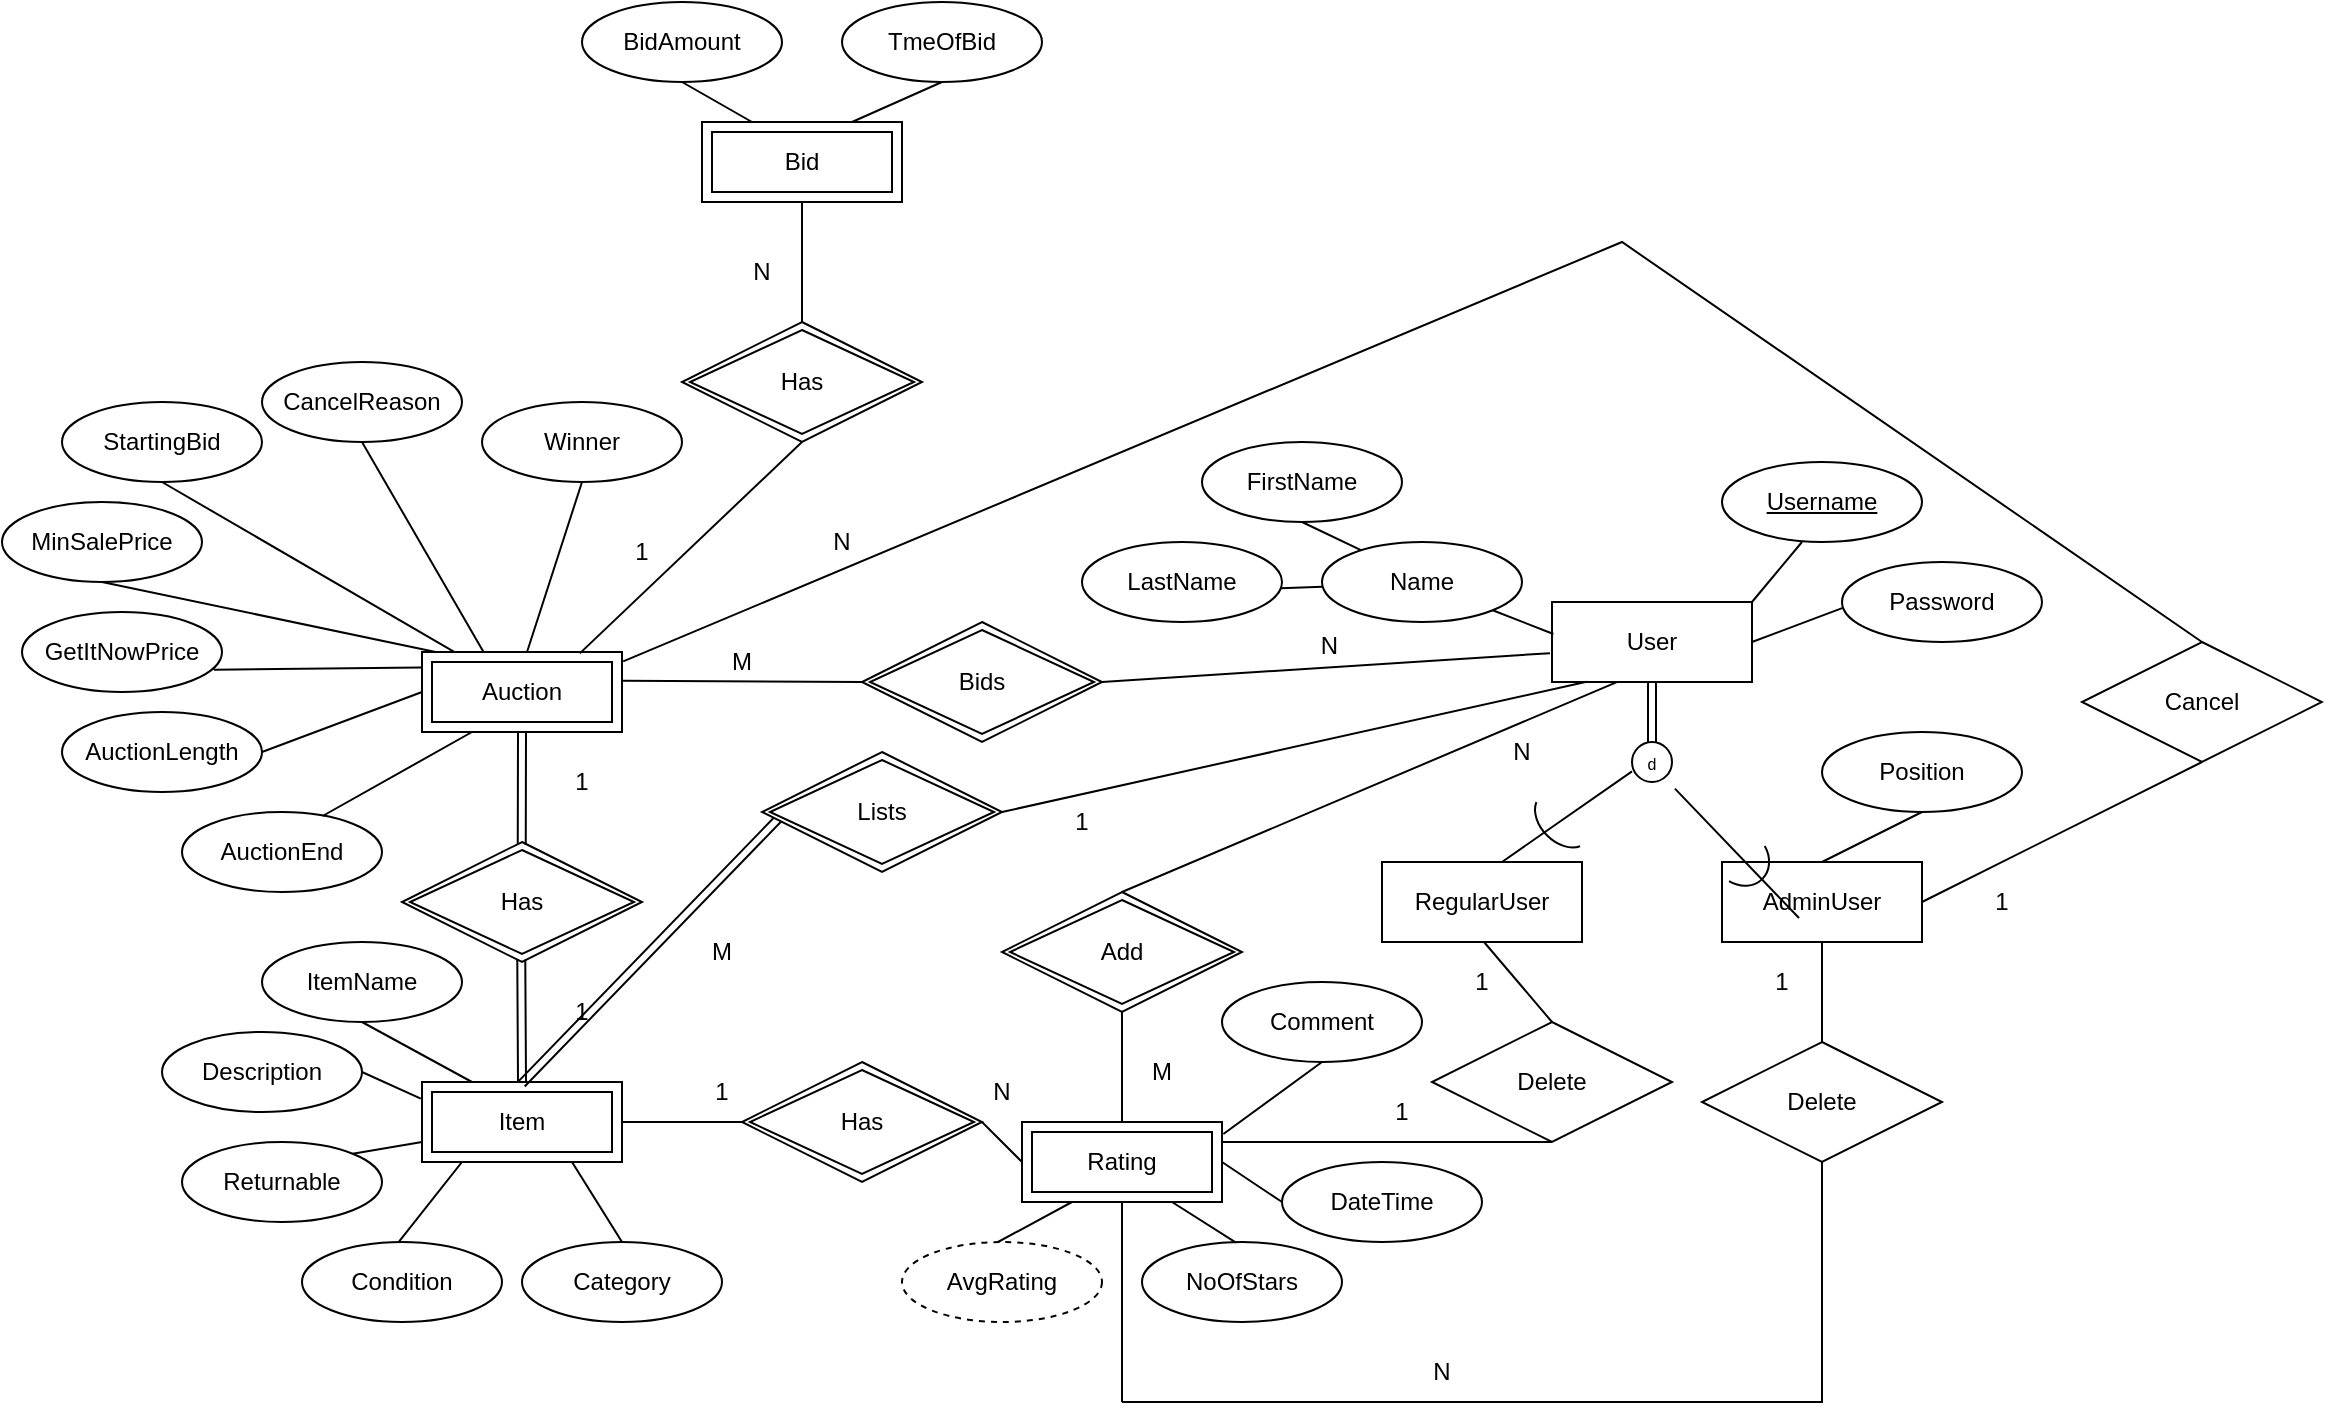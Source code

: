 <mxfile>
    <diagram id="R2lEEEUBdFMjLlhIrx00" name="Page-1">
        <mxGraphModel dx="2215" dy="2016" grid="1" gridSize="10" guides="1" tooltips="1" connect="1" arrows="1" fold="1" page="1" pageScale="1" pageWidth="850" pageHeight="1100" background="none" math="0" shadow="0" extFonts="Permanent Marker^https://fonts.googleapis.com/css?family=Permanent+Marker">
            <root>
                <mxCell id="0"/>
                <mxCell id="1" parent="0"/>
                <mxCell id="Hxyw7TVed6CMUhGU0ngd-3" value="User" style="whiteSpace=wrap;html=1;align=center;" parent="1" vertex="1">
                    <mxGeometry x="375" y="80" width="100" height="40" as="geometry"/>
                </mxCell>
                <mxCell id="Hxyw7TVed6CMUhGU0ngd-4" value="AdminUser" style="whiteSpace=wrap;html=1;align=center;" parent="1" vertex="1">
                    <mxGeometry x="460" y="210" width="100" height="40" as="geometry"/>
                </mxCell>
                <mxCell id="Hxyw7TVed6CMUhGU0ngd-5" value="RegularUser" style="whiteSpace=wrap;html=1;align=center;" parent="1" vertex="1">
                    <mxGeometry x="290" y="210" width="100" height="40" as="geometry"/>
                </mxCell>
                <mxCell id="Hxyw7TVed6CMUhGU0ngd-7" value="Password" style="ellipse;whiteSpace=wrap;html=1;align=center;" parent="1" vertex="1">
                    <mxGeometry x="520" y="60" width="100" height="40" as="geometry"/>
                </mxCell>
                <mxCell id="Hxyw7TVed6CMUhGU0ngd-14" value="&lt;font style=&quot;font-size: 8px;&quot;&gt;d&lt;/font&gt;" style="ellipse;whiteSpace=wrap;html=1;aspect=fixed;align=center;" parent="1" vertex="1">
                    <mxGeometry x="415" y="150" width="20" height="20" as="geometry"/>
                </mxCell>
                <mxCell id="Hxyw7TVed6CMUhGU0ngd-17" value="" style="endArrow=none;html=1;rounded=0;entryX=0.004;entryY=0.574;entryDx=0;entryDy=0;exitX=1;exitY=0.5;exitDx=0;exitDy=0;entryPerimeter=0;" parent="1" source="Hxyw7TVed6CMUhGU0ngd-3" target="Hxyw7TVed6CMUhGU0ngd-7" edge="1">
                    <mxGeometry width="50" height="50" relative="1" as="geometry">
                        <mxPoint x="480" y="110" as="sourcePoint"/>
                        <mxPoint x="510" y="90" as="targetPoint"/>
                    </mxGeometry>
                </mxCell>
                <mxCell id="Hxyw7TVed6CMUhGU0ngd-18" value="" style="endArrow=none;html=1;rounded=0;exitX=1;exitY=0;exitDx=0;exitDy=0;" parent="1" source="Hxyw7TVed6CMUhGU0ngd-3" edge="1">
                    <mxGeometry width="50" height="50" relative="1" as="geometry">
                        <mxPoint x="450" y="100" as="sourcePoint"/>
                        <mxPoint x="500" y="50" as="targetPoint"/>
                    </mxGeometry>
                </mxCell>
                <mxCell id="Hxyw7TVed6CMUhGU0ngd-20" value="Username" style="ellipse;whiteSpace=wrap;html=1;align=center;fontStyle=4;" parent="1" vertex="1">
                    <mxGeometry x="460" y="10" width="100" height="40" as="geometry"/>
                </mxCell>
                <mxCell id="Hxyw7TVed6CMUhGU0ngd-21" value="FirstName" style="ellipse;whiteSpace=wrap;html=1;align=center;" parent="1" vertex="1">
                    <mxGeometry x="200" width="100" height="40" as="geometry"/>
                </mxCell>
                <mxCell id="Hxyw7TVed6CMUhGU0ngd-22" value="LastName" style="ellipse;whiteSpace=wrap;html=1;align=center;" parent="1" vertex="1">
                    <mxGeometry x="140" y="50" width="100" height="40" as="geometry"/>
                </mxCell>
                <mxCell id="Hxyw7TVed6CMUhGU0ngd-23" value="" style="endArrow=none;html=1;rounded=0;exitX=0.993;exitY=0.579;exitDx=0;exitDy=0;exitPerimeter=0;entryX=0.003;entryY=0.558;entryDx=0;entryDy=0;entryPerimeter=0;" parent="1" source="Hxyw7TVed6CMUhGU0ngd-22" target="oSjo5vYRVV7ij-zCYn1A-18" edge="1">
                    <mxGeometry width="50" height="50" relative="1" as="geometry">
                        <mxPoint x="285" y="160" as="sourcePoint"/>
                        <mxPoint x="375" y="110" as="targetPoint"/>
                    </mxGeometry>
                </mxCell>
                <mxCell id="Hxyw7TVed6CMUhGU0ngd-24" value="" style="endArrow=none;html=1;rounded=0;exitX=0.5;exitY=1;exitDx=0;exitDy=0;entryX=0.2;entryY=0.108;entryDx=0;entryDy=0;entryPerimeter=0;" parent="1" source="Hxyw7TVed6CMUhGU0ngd-21" target="oSjo5vYRVV7ij-zCYn1A-18" edge="1">
                    <mxGeometry width="50" height="50" relative="1" as="geometry">
                        <mxPoint x="340" y="50" as="sourcePoint"/>
                        <mxPoint x="400" y="80" as="targetPoint"/>
                    </mxGeometry>
                </mxCell>
                <mxCell id="Hxyw7TVed6CMUhGU0ngd-26" value="Position" style="ellipse;whiteSpace=wrap;html=1;align=center;" parent="1" vertex="1">
                    <mxGeometry x="510" y="145" width="100" height="40" as="geometry"/>
                </mxCell>
                <mxCell id="Hxyw7TVed6CMUhGU0ngd-27" value="" style="endArrow=none;html=1;rounded=0;exitX=0.5;exitY=0;exitDx=0;exitDy=0;entryX=0.5;entryY=1;entryDx=0;entryDy=0;" parent="1" source="Hxyw7TVed6CMUhGU0ngd-4" target="Hxyw7TVed6CMUhGU0ngd-26" edge="1">
                    <mxGeometry width="50" height="50" relative="1" as="geometry">
                        <mxPoint x="390" y="260" as="sourcePoint"/>
                        <mxPoint x="440" y="210" as="targetPoint"/>
                    </mxGeometry>
                </mxCell>
                <mxCell id="Hxyw7TVed6CMUhGU0ngd-48" value="" style="endArrow=none;html=1;rounded=0;exitX=-0.01;exitY=0.64;exitDx=0;exitDy=0;entryX=1;entryY=0.5;entryDx=0;entryDy=0;exitPerimeter=0;" parent="1" source="Hxyw7TVed6CMUhGU0ngd-3" target="Hxyw7TVed6CMUhGU0ngd-84" edge="1">
                    <mxGeometry relative="1" as="geometry">
                        <mxPoint x="320" y="130.0" as="sourcePoint"/>
                        <mxPoint x="320" y="170" as="targetPoint"/>
                    </mxGeometry>
                </mxCell>
                <mxCell id="Hxyw7TVed6CMUhGU0ngd-49" value="N" style="resizable=0;html=1;whiteSpace=wrap;align=right;verticalAlign=bottom;" parent="Hxyw7TVed6CMUhGU0ngd-48" connectable="0" vertex="1">
                    <mxGeometry x="1" relative="1" as="geometry">
                        <mxPoint x="120" y="-10" as="offset"/>
                    </mxGeometry>
                </mxCell>
                <mxCell id="Hxyw7TVed6CMUhGU0ngd-57" value="ItemName" style="ellipse;whiteSpace=wrap;html=1;align=center;" parent="1" vertex="1">
                    <mxGeometry x="-270" y="250" width="100" height="40" as="geometry"/>
                </mxCell>
                <mxCell id="Hxyw7TVed6CMUhGU0ngd-58" value="Description" style="ellipse;whiteSpace=wrap;html=1;align=center;" parent="1" vertex="1">
                    <mxGeometry x="-320" y="295" width="100" height="40" as="geometry"/>
                </mxCell>
                <mxCell id="Hxyw7TVed6CMUhGU0ngd-61" value="Returnable" style="ellipse;whiteSpace=wrap;html=1;align=center;" parent="1" vertex="1">
                    <mxGeometry x="-310" y="350" width="100" height="40" as="geometry"/>
                </mxCell>
                <mxCell id="Hxyw7TVed6CMUhGU0ngd-68" value="StartingBid" style="ellipse;whiteSpace=wrap;html=1;align=center;" parent="1" vertex="1">
                    <mxGeometry x="-370" y="-20" width="100" height="40" as="geometry"/>
                </mxCell>
                <mxCell id="Hxyw7TVed6CMUhGU0ngd-69" value="MinSalePrice" style="ellipse;whiteSpace=wrap;html=1;align=center;" parent="1" vertex="1">
                    <mxGeometry x="-400" y="30" width="100" height="40" as="geometry"/>
                </mxCell>
                <mxCell id="Hxyw7TVed6CMUhGU0ngd-70" value="AuctionLength" style="ellipse;whiteSpace=wrap;html=1;align=center;" parent="1" vertex="1">
                    <mxGeometry x="-370" y="135" width="100" height="40" as="geometry"/>
                </mxCell>
                <mxCell id="Hxyw7TVed6CMUhGU0ngd-71" value="AuctionEnd" style="ellipse;whiteSpace=wrap;html=1;align=center;" parent="1" vertex="1">
                    <mxGeometry x="-310" y="185" width="100" height="40" as="geometry"/>
                </mxCell>
                <mxCell id="Hxyw7TVed6CMUhGU0ngd-83" value="Item" style="shape=ext;margin=3;double=1;whiteSpace=wrap;html=1;align=center;" parent="1" vertex="1">
                    <mxGeometry x="-190" y="320" width="100" height="40" as="geometry"/>
                </mxCell>
                <mxCell id="Hxyw7TVed6CMUhGU0ngd-84" value="Bids" style="shape=rhombus;double=1;perimeter=rhombusPerimeter;whiteSpace=wrap;html=1;align=center;" parent="1" vertex="1">
                    <mxGeometry x="30" y="90" width="120" height="60" as="geometry"/>
                </mxCell>
                <mxCell id="oSjo5vYRVV7ij-zCYn1A-8" value="GetItNowPrice" style="ellipse;whiteSpace=wrap;html=1;align=center;" parent="1" vertex="1">
                    <mxGeometry x="-390" y="85" width="100" height="40" as="geometry"/>
                </mxCell>
                <mxCell id="oSjo5vYRVV7ij-zCYn1A-16" value="" style="shape=link;html=1;rounded=0;exitX=0.446;exitY=1.009;exitDx=0;exitDy=0;exitPerimeter=0;entryX=0.5;entryY=0;entryDx=0;entryDy=0;" parent="1" target="Hxyw7TVed6CMUhGU0ngd-14" edge="1">
                    <mxGeometry relative="1" as="geometry">
                        <mxPoint x="425.0" y="120.0" as="sourcePoint"/>
                        <mxPoint x="425.4" y="139.64" as="targetPoint"/>
                    </mxGeometry>
                </mxCell>
                <mxCell id="oSjo5vYRVV7ij-zCYn1A-18" value="Name" style="ellipse;whiteSpace=wrap;html=1;align=center;" parent="1" vertex="1">
                    <mxGeometry x="260" y="50" width="100" height="40" as="geometry"/>
                </mxCell>
                <mxCell id="oSjo5vYRVV7ij-zCYn1A-19" value="" style="endArrow=none;html=1;rounded=0;exitX=1;exitY=1;exitDx=0;exitDy=0;entryX=0.007;entryY=0.4;entryDx=0;entryDy=0;entryPerimeter=0;" parent="1" source="oSjo5vYRVV7ij-zCYn1A-18" target="Hxyw7TVed6CMUhGU0ngd-3" edge="1">
                    <mxGeometry width="50" height="50" relative="1" as="geometry">
                        <mxPoint x="290" y="160" as="sourcePoint"/>
                        <mxPoint x="340" y="110" as="targetPoint"/>
                    </mxGeometry>
                </mxCell>
                <mxCell id="oSjo5vYRVV7ij-zCYn1A-23" value="" style="shape=link;html=1;rounded=0;entryX=0.075;entryY=0.542;entryDx=0;entryDy=0;exitX=0.499;exitY=0.021;exitDx=0;exitDy=0;exitPerimeter=0;entryPerimeter=0;" parent="1" source="Hxyw7TVed6CMUhGU0ngd-83" target="oSjo5vYRVV7ij-zCYn1A-77" edge="1">
                    <mxGeometry width="50" height="50" relative="1" as="geometry">
                        <mxPoint x="130" y="330" as="sourcePoint"/>
                        <mxPoint x="40" y="230" as="targetPoint"/>
                    </mxGeometry>
                </mxCell>
                <mxCell id="oSjo5vYRVV7ij-zCYn1A-26" value="" style="endArrow=none;html=1;rounded=0;entryX=0.173;entryY=0.998;entryDx=0;entryDy=0;entryPerimeter=0;exitX=1;exitY=0.5;exitDx=0;exitDy=0;" parent="1" source="oSjo5vYRVV7ij-zCYn1A-77" target="Hxyw7TVed6CMUhGU0ngd-3" edge="1">
                    <mxGeometry width="50" height="50" relative="1" as="geometry">
                        <mxPoint x="160" y="230" as="sourcePoint"/>
                        <mxPoint x="260" y="190" as="targetPoint"/>
                    </mxGeometry>
                </mxCell>
                <mxCell id="oSjo5vYRVV7ij-zCYn1A-27" value="1" style="text;html=1;strokeColor=none;fillColor=none;align=center;verticalAlign=middle;whiteSpace=wrap;rounded=0;" parent="1" vertex="1">
                    <mxGeometry x="110" y="175" width="60" height="30" as="geometry"/>
                </mxCell>
                <mxCell id="oSjo5vYRVV7ij-zCYn1A-28" value="M" style="text;html=1;strokeColor=none;fillColor=none;align=center;verticalAlign=middle;whiteSpace=wrap;rounded=0;" parent="1" vertex="1">
                    <mxGeometry x="-70" y="240" width="60" height="30" as="geometry"/>
                </mxCell>
                <mxCell id="oSjo5vYRVV7ij-zCYn1A-29" value="Category" style="ellipse;whiteSpace=wrap;html=1;align=center;" parent="1" vertex="1">
                    <mxGeometry x="-140" y="400" width="100" height="40" as="geometry"/>
                </mxCell>
                <mxCell id="oSjo5vYRVV7ij-zCYn1A-30" value="Condition" style="ellipse;whiteSpace=wrap;html=1;align=center;" parent="1" vertex="1">
                    <mxGeometry x="-250" y="400" width="100" height="40" as="geometry"/>
                </mxCell>
                <mxCell id="oSjo5vYRVV7ij-zCYn1A-38" value="" style="endArrow=none;html=1;rounded=0;entryX=1.003;entryY=0.358;entryDx=0;entryDy=0;exitX=0;exitY=0.5;exitDx=0;exitDy=0;entryPerimeter=0;" parent="1" source="Hxyw7TVed6CMUhGU0ngd-84" target="oSjo5vYRVV7ij-zCYn1A-37" edge="1">
                    <mxGeometry width="50" height="50" relative="1" as="geometry">
                        <mxPoint x="76" y="142" as="sourcePoint"/>
                        <mxPoint x="-375" y="250" as="targetPoint"/>
                    </mxGeometry>
                </mxCell>
                <mxCell id="oSjo5vYRVV7ij-zCYn1A-37" value="Auction" style="shape=ext;margin=3;double=1;whiteSpace=wrap;html=1;align=center;" parent="1" vertex="1">
                    <mxGeometry x="-190" y="105" width="100" height="40" as="geometry"/>
                </mxCell>
                <mxCell id="oSjo5vYRVV7ij-zCYn1A-39" value="Has" style="shape=rhombus;double=1;perimeter=rhombusPerimeter;whiteSpace=wrap;html=1;align=center;" parent="1" vertex="1">
                    <mxGeometry x="-200" y="200" width="120" height="60" as="geometry"/>
                </mxCell>
                <mxCell id="oSjo5vYRVV7ij-zCYn1A-42" value="M" style="text;html=1;strokeColor=none;fillColor=none;align=center;verticalAlign=middle;whiteSpace=wrap;rounded=0;" parent="1" vertex="1">
                    <mxGeometry x="-60" y="95" width="60" height="30" as="geometry"/>
                </mxCell>
                <mxCell id="oSjo5vYRVV7ij-zCYn1A-43" value="1" style="text;html=1;strokeColor=none;fillColor=none;align=center;verticalAlign=middle;whiteSpace=wrap;rounded=0;" parent="1" vertex="1">
                    <mxGeometry x="-140" y="155" width="60" height="30" as="geometry"/>
                </mxCell>
                <mxCell id="oSjo5vYRVV7ij-zCYn1A-44" value="1" style="text;html=1;strokeColor=none;fillColor=none;align=center;verticalAlign=middle;whiteSpace=wrap;rounded=0;" parent="1" vertex="1">
                    <mxGeometry x="-140" y="270" width="60" height="30" as="geometry"/>
                </mxCell>
                <mxCell id="oSjo5vYRVV7ij-zCYn1A-46" value="" style="endArrow=none;html=1;rounded=0;exitX=0.703;exitY=0.05;exitDx=0;exitDy=0;exitPerimeter=0;entryX=0.25;entryY=1;entryDx=0;entryDy=0;" parent="1" source="Hxyw7TVed6CMUhGU0ngd-71" target="oSjo5vYRVV7ij-zCYn1A-37" edge="1">
                    <mxGeometry width="50" height="50" relative="1" as="geometry">
                        <mxPoint x="-120" y="170" as="sourcePoint"/>
                        <mxPoint x="-175" y="146" as="targetPoint"/>
                    </mxGeometry>
                </mxCell>
                <mxCell id="oSjo5vYRVV7ij-zCYn1A-47" value="" style="endArrow=none;html=1;rounded=0;exitX=1;exitY=0.5;exitDx=0;exitDy=0;entryX=0;entryY=0.5;entryDx=0;entryDy=0;" parent="1" source="Hxyw7TVed6CMUhGU0ngd-70" target="oSjo5vYRVV7ij-zCYn1A-37" edge="1">
                    <mxGeometry width="50" height="50" relative="1" as="geometry">
                        <mxPoint x="-150" y="200" as="sourcePoint"/>
                        <mxPoint x="-100" y="150" as="targetPoint"/>
                    </mxGeometry>
                </mxCell>
                <mxCell id="oSjo5vYRVV7ij-zCYn1A-48" value="" style="endArrow=none;html=1;rounded=0;exitX=0.959;exitY=0.721;exitDx=0;exitDy=0;exitPerimeter=0;entryX=-0.004;entryY=0.193;entryDx=0;entryDy=0;entryPerimeter=0;" parent="1" source="oSjo5vYRVV7ij-zCYn1A-8" target="oSjo5vYRVV7ij-zCYn1A-37" edge="1">
                    <mxGeometry width="50" height="50" relative="1" as="geometry">
                        <mxPoint x="-180" y="140" as="sourcePoint"/>
                        <mxPoint x="-130" y="90" as="targetPoint"/>
                    </mxGeometry>
                </mxCell>
                <mxCell id="oSjo5vYRVV7ij-zCYn1A-49" value="" style="endArrow=none;html=1;rounded=0;entryX=0.5;entryY=1;entryDx=0;entryDy=0;exitX=0.074;exitY=0.003;exitDx=0;exitDy=0;exitPerimeter=0;" parent="1" source="oSjo5vYRVV7ij-zCYn1A-37" target="Hxyw7TVed6CMUhGU0ngd-69" edge="1">
                    <mxGeometry width="50" height="50" relative="1" as="geometry">
                        <mxPoint x="-180" y="100" as="sourcePoint"/>
                        <mxPoint x="-130" y="90" as="targetPoint"/>
                    </mxGeometry>
                </mxCell>
                <mxCell id="oSjo5vYRVV7ij-zCYn1A-50" value="" style="endArrow=none;html=1;rounded=0;exitX=0.161;exitY=-0.001;exitDx=0;exitDy=0;exitPerimeter=0;entryX=0.5;entryY=1;entryDx=0;entryDy=0;" parent="1" source="oSjo5vYRVV7ij-zCYn1A-37" target="Hxyw7TVed6CMUhGU0ngd-68" edge="1">
                    <mxGeometry width="50" height="50" relative="1" as="geometry">
                        <mxPoint x="-180" y="150" as="sourcePoint"/>
                        <mxPoint x="-130" y="100" as="targetPoint"/>
                    </mxGeometry>
                </mxCell>
                <mxCell id="oSjo5vYRVV7ij-zCYn1A-51" value="" style="endArrow=none;html=1;rounded=0;exitX=0.5;exitY=1;exitDx=0;exitDy=0;entryX=0.25;entryY=0;entryDx=0;entryDy=0;" parent="1" source="Hxyw7TVed6CMUhGU0ngd-57" target="Hxyw7TVed6CMUhGU0ngd-83" edge="1">
                    <mxGeometry width="50" height="50" relative="1" as="geometry">
                        <mxPoint x="-200" y="340" as="sourcePoint"/>
                        <mxPoint x="-150" y="290" as="targetPoint"/>
                    </mxGeometry>
                </mxCell>
                <mxCell id="oSjo5vYRVV7ij-zCYn1A-52" value="" style="endArrow=none;html=1;rounded=0;exitX=1;exitY=0.5;exitDx=0;exitDy=0;entryX=-0.006;entryY=0.207;entryDx=0;entryDy=0;entryPerimeter=0;" parent="1" source="Hxyw7TVed6CMUhGU0ngd-58" target="Hxyw7TVed6CMUhGU0ngd-83" edge="1">
                    <mxGeometry width="50" height="50" relative="1" as="geometry">
                        <mxPoint x="-200" y="340" as="sourcePoint"/>
                        <mxPoint x="-150" y="290" as="targetPoint"/>
                    </mxGeometry>
                </mxCell>
                <mxCell id="oSjo5vYRVV7ij-zCYn1A-53" value="" style="endArrow=none;html=1;rounded=0;exitX=1;exitY=0;exitDx=0;exitDy=0;entryX=0;entryY=0.75;entryDx=0;entryDy=0;" parent="1" source="Hxyw7TVed6CMUhGU0ngd-61" target="Hxyw7TVed6CMUhGU0ngd-83" edge="1">
                    <mxGeometry width="50" height="50" relative="1" as="geometry">
                        <mxPoint x="-230" y="360" as="sourcePoint"/>
                        <mxPoint x="-180" y="310" as="targetPoint"/>
                    </mxGeometry>
                </mxCell>
                <mxCell id="oSjo5vYRVV7ij-zCYn1A-54" value="" style="endArrow=none;html=1;rounded=0;exitX=0.485;exitY=-0.006;exitDx=0;exitDy=0;exitPerimeter=0;" parent="1" source="oSjo5vYRVV7ij-zCYn1A-30" edge="1">
                    <mxGeometry width="50" height="50" relative="1" as="geometry">
                        <mxPoint x="-170" y="380" as="sourcePoint"/>
                        <mxPoint x="-140" y="360" as="targetPoint"/>
                        <Array as="points">
                            <mxPoint x="-170" y="360"/>
                        </Array>
                    </mxGeometry>
                </mxCell>
                <mxCell id="oSjo5vYRVV7ij-zCYn1A-55" value="" style="endArrow=none;html=1;rounded=0;exitX=0.5;exitY=0;exitDx=0;exitDy=0;entryX=0.75;entryY=1;entryDx=0;entryDy=0;" parent="1" source="oSjo5vYRVV7ij-zCYn1A-29" target="Hxyw7TVed6CMUhGU0ngd-83" edge="1">
                    <mxGeometry width="50" height="50" relative="1" as="geometry">
                        <mxPoint x="-170" y="380" as="sourcePoint"/>
                        <mxPoint x="-120" y="330" as="targetPoint"/>
                    </mxGeometry>
                </mxCell>
                <mxCell id="oSjo5vYRVV7ij-zCYn1A-56" value="Bid" style="shape=ext;margin=3;double=1;whiteSpace=wrap;html=1;align=center;" parent="1" vertex="1">
                    <mxGeometry x="-50" y="-160" width="100" height="40" as="geometry"/>
                </mxCell>
                <mxCell id="oSjo5vYRVV7ij-zCYn1A-58" value="Has" style="shape=rhombus;double=1;perimeter=rhombusPerimeter;whiteSpace=wrap;html=1;align=center;" parent="1" vertex="1">
                    <mxGeometry x="-60" y="-60" width="120" height="60" as="geometry"/>
                </mxCell>
                <mxCell id="oSjo5vYRVV7ij-zCYn1A-63" value="1" style="text;html=1;strokeColor=none;fillColor=none;align=center;verticalAlign=middle;whiteSpace=wrap;rounded=0;" parent="1" vertex="1">
                    <mxGeometry x="-110" y="40" width="60" height="30" as="geometry"/>
                </mxCell>
                <mxCell id="oSjo5vYRVV7ij-zCYn1A-65" value="N" style="text;html=1;strokeColor=none;fillColor=none;align=center;verticalAlign=middle;whiteSpace=wrap;rounded=0;" parent="1" vertex="1">
                    <mxGeometry x="-50" y="-100" width="60" height="30" as="geometry"/>
                </mxCell>
                <mxCell id="oSjo5vYRVV7ij-zCYn1A-66" value="BidAmount" style="ellipse;whiteSpace=wrap;html=1;align=center;" parent="1" vertex="1">
                    <mxGeometry x="-110" y="-220" width="100" height="40" as="geometry"/>
                </mxCell>
                <mxCell id="oSjo5vYRVV7ij-zCYn1A-68" value="TmeOfBid" style="ellipse;whiteSpace=wrap;html=1;align=center;" parent="1" vertex="1">
                    <mxGeometry x="20" y="-220" width="100" height="40" as="geometry"/>
                </mxCell>
                <mxCell id="oSjo5vYRVV7ij-zCYn1A-69" value="" style="endArrow=none;html=1;rounded=0;exitX=0.5;exitY=1;exitDx=0;exitDy=0;entryX=0.25;entryY=0;entryDx=0;entryDy=0;" parent="1" source="oSjo5vYRVV7ij-zCYn1A-66" target="oSjo5vYRVV7ij-zCYn1A-56" edge="1">
                    <mxGeometry width="50" height="50" relative="1" as="geometry">
                        <mxPoint x="260" y="440" as="sourcePoint"/>
                        <mxPoint x="310" y="390" as="targetPoint"/>
                    </mxGeometry>
                </mxCell>
                <mxCell id="oSjo5vYRVV7ij-zCYn1A-70" value="" style="endArrow=none;html=1;rounded=0;exitX=0.5;exitY=1;exitDx=0;exitDy=0;entryX=0.75;entryY=0;entryDx=0;entryDy=0;" parent="1" source="oSjo5vYRVV7ij-zCYn1A-68" target="oSjo5vYRVV7ij-zCYn1A-56" edge="1">
                    <mxGeometry width="50" height="50" relative="1" as="geometry">
                        <mxPoint x="260" y="440" as="sourcePoint"/>
                        <mxPoint x="310" y="390" as="targetPoint"/>
                    </mxGeometry>
                </mxCell>
                <mxCell id="oSjo5vYRVV7ij-zCYn1A-71" value="CancelReason" style="ellipse;whiteSpace=wrap;html=1;align=center;" parent="1" vertex="1">
                    <mxGeometry x="-270" y="-40" width="100" height="40" as="geometry"/>
                </mxCell>
                <mxCell id="oSjo5vYRVV7ij-zCYn1A-74" value="Winner" style="ellipse;whiteSpace=wrap;html=1;align=center;" parent="1" vertex="1">
                    <mxGeometry x="-160" y="-20" width="100" height="40" as="geometry"/>
                </mxCell>
                <mxCell id="oSjo5vYRVV7ij-zCYn1A-77" value="Lists" style="shape=rhombus;double=1;perimeter=rhombusPerimeter;whiteSpace=wrap;html=1;align=center;" parent="1" vertex="1">
                    <mxGeometry x="-20" y="155" width="120" height="60" as="geometry"/>
                </mxCell>
                <mxCell id="oSjo5vYRVV7ij-zCYn1A-78" value="" style="endArrow=none;html=1;rounded=0;entryX=0.5;entryY=1;entryDx=0;entryDy=0;exitX=0.307;exitY=-0.002;exitDx=0;exitDy=0;exitPerimeter=0;" parent="1" source="oSjo5vYRVV7ij-zCYn1A-37" target="oSjo5vYRVV7ij-zCYn1A-71" edge="1">
                    <mxGeometry width="50" height="50" relative="1" as="geometry">
                        <mxPoint x="-110" y="150" as="sourcePoint"/>
                        <mxPoint x="-60" y="100" as="targetPoint"/>
                    </mxGeometry>
                </mxCell>
                <mxCell id="oSjo5vYRVV7ij-zCYn1A-81" value="" style="endArrow=none;html=1;rounded=0;entryX=0.5;entryY=1;entryDx=0;entryDy=0;exitX=0.524;exitY=0.01;exitDx=0;exitDy=0;exitPerimeter=0;" parent="1" source="oSjo5vYRVV7ij-zCYn1A-37" target="oSjo5vYRVV7ij-zCYn1A-74" edge="1">
                    <mxGeometry width="50" height="50" relative="1" as="geometry">
                        <mxPoint x="-130" y="100" as="sourcePoint"/>
                        <mxPoint x="-90" y="70" as="targetPoint"/>
                    </mxGeometry>
                </mxCell>
                <mxCell id="oSjo5vYRVV7ij-zCYn1A-84" value="" style="shape=link;html=1;rounded=0;entryX=0.5;entryY=1;entryDx=0;entryDy=0;exitX=0.499;exitY=0.021;exitDx=0;exitDy=0;exitPerimeter=0;" parent="1" source="oSjo5vYRVV7ij-zCYn1A-39" target="oSjo5vYRVV7ij-zCYn1A-37" edge="1">
                    <mxGeometry relative="1" as="geometry">
                        <mxPoint x="-140" y="200" as="sourcePoint"/>
                        <mxPoint x="-140" y="150.28" as="targetPoint"/>
                    </mxGeometry>
                </mxCell>
                <mxCell id="oSjo5vYRVV7ij-zCYn1A-87" value="" style="shape=link;html=1;rounded=0;entryX=0.5;entryY=0;entryDx=0;entryDy=0;exitX=0.497;exitY=0.981;exitDx=0;exitDy=0;exitPerimeter=0;" parent="1" source="oSjo5vYRVV7ij-zCYn1A-39" target="Hxyw7TVed6CMUhGU0ngd-83" edge="1">
                    <mxGeometry relative="1" as="geometry">
                        <mxPoint x="-140" y="280" as="sourcePoint"/>
                        <mxPoint x="-20" y="290" as="targetPoint"/>
                    </mxGeometry>
                </mxCell>
                <mxCell id="oSjo5vYRVV7ij-zCYn1A-89" value="Cancel" style="shape=rhombus;perimeter=rhombusPerimeter;whiteSpace=wrap;html=1;align=center;" parent="1" vertex="1">
                    <mxGeometry x="640" y="100" width="120" height="60" as="geometry"/>
                </mxCell>
                <mxCell id="oSjo5vYRVV7ij-zCYn1A-90" value="" style="endArrow=none;html=1;rounded=0;entryX=0.5;entryY=1;entryDx=0;entryDy=0;exitX=1;exitY=0.5;exitDx=0;exitDy=0;" parent="1" source="Hxyw7TVed6CMUhGU0ngd-4" target="oSjo5vYRVV7ij-zCYn1A-89" edge="1">
                    <mxGeometry width="50" height="50" relative="1" as="geometry">
                        <mxPoint x="270" y="250" as="sourcePoint"/>
                        <mxPoint x="320" y="200" as="targetPoint"/>
                    </mxGeometry>
                </mxCell>
                <mxCell id="oSjo5vYRVV7ij-zCYn1A-93" value="" style="endArrow=none;html=1;rounded=0;entryX=0.5;entryY=0;entryDx=0;entryDy=0;exitX=1.006;exitY=0.117;exitDx=0;exitDy=0;exitPerimeter=0;" parent="1" source="oSjo5vYRVV7ij-zCYn1A-37" target="oSjo5vYRVV7ij-zCYn1A-89" edge="1">
                    <mxGeometry width="50" height="50" relative="1" as="geometry">
                        <mxPoint x="-60" y="80" as="sourcePoint"/>
                        <mxPoint x="390" y="180" as="targetPoint"/>
                        <Array as="points">
                            <mxPoint x="410" y="-100"/>
                        </Array>
                    </mxGeometry>
                </mxCell>
                <mxCell id="oSjo5vYRVV7ij-zCYn1A-95" value="1" style="text;html=1;strokeColor=none;fillColor=none;align=center;verticalAlign=middle;whiteSpace=wrap;rounded=0;" parent="1" vertex="1">
                    <mxGeometry x="570" y="215" width="60" height="30" as="geometry"/>
                </mxCell>
                <mxCell id="oSjo5vYRVV7ij-zCYn1A-96" value="N" style="text;html=1;strokeColor=none;fillColor=none;align=center;verticalAlign=middle;whiteSpace=wrap;rounded=0;" parent="1" vertex="1">
                    <mxGeometry x="-10" y="35" width="60" height="30" as="geometry"/>
                </mxCell>
                <mxCell id="oSjo5vYRVV7ij-zCYn1A-99" value="Rating" style="shape=ext;margin=3;double=1;whiteSpace=wrap;html=1;align=center;" parent="1" vertex="1">
                    <mxGeometry x="110" y="340" width="100" height="40" as="geometry"/>
                </mxCell>
                <mxCell id="oSjo5vYRVV7ij-zCYn1A-100" value="" style="endArrow=none;html=1;rounded=0;entryX=0.327;entryY=0.999;entryDx=0;entryDy=0;entryPerimeter=0;exitX=0.5;exitY=0;exitDx=0;exitDy=0;" parent="1" source="oSjo5vYRVV7ij-zCYn1A-102" target="Hxyw7TVed6CMUhGU0ngd-3" edge="1">
                    <mxGeometry width="50" height="50" relative="1" as="geometry">
                        <mxPoint x="210" y="220" as="sourcePoint"/>
                        <mxPoint x="170" y="230" as="targetPoint"/>
                    </mxGeometry>
                </mxCell>
                <mxCell id="oSjo5vYRVV7ij-zCYn1A-102" value="Add" style="shape=rhombus;double=1;perimeter=rhombusPerimeter;whiteSpace=wrap;html=1;align=center;" parent="1" vertex="1">
                    <mxGeometry x="100" y="225" width="120" height="60" as="geometry"/>
                </mxCell>
                <mxCell id="oSjo5vYRVV7ij-zCYn1A-103" value="" style="endArrow=none;html=1;rounded=0;exitX=0.5;exitY=0;exitDx=0;exitDy=0;entryX=0.5;entryY=1;entryDx=0;entryDy=0;" parent="1" source="oSjo5vYRVV7ij-zCYn1A-99" target="oSjo5vYRVV7ij-zCYn1A-102" edge="1">
                    <mxGeometry width="50" height="50" relative="1" as="geometry">
                        <mxPoint x="220" y="270" as="sourcePoint"/>
                        <mxPoint x="270" y="220" as="targetPoint"/>
                    </mxGeometry>
                </mxCell>
                <mxCell id="oSjo5vYRVV7ij-zCYn1A-106" value="Comment" style="ellipse;whiteSpace=wrap;html=1;align=center;" parent="1" vertex="1">
                    <mxGeometry x="210" y="270" width="100" height="40" as="geometry"/>
                </mxCell>
                <mxCell id="oSjo5vYRVV7ij-zCYn1A-107" value="DateTime" style="ellipse;whiteSpace=wrap;html=1;align=center;" parent="1" vertex="1">
                    <mxGeometry x="240" y="360" width="100" height="40" as="geometry"/>
                </mxCell>
                <mxCell id="oSjo5vYRVV7ij-zCYn1A-108" value="NoOfStars" style="ellipse;whiteSpace=wrap;html=1;align=center;" parent="1" vertex="1">
                    <mxGeometry x="170" y="400" width="100" height="40" as="geometry"/>
                </mxCell>
                <mxCell id="oSjo5vYRVV7ij-zCYn1A-109" value="AvgRating" style="ellipse;whiteSpace=wrap;html=1;align=center;dashed=1;" parent="1" vertex="1">
                    <mxGeometry x="50" y="400" width="100" height="40" as="geometry"/>
                </mxCell>
                <mxCell id="oSjo5vYRVV7ij-zCYn1A-110" value="N" style="text;html=1;strokeColor=none;fillColor=none;align=center;verticalAlign=middle;whiteSpace=wrap;rounded=0;" parent="1" vertex="1">
                    <mxGeometry x="330" y="140" width="60" height="30" as="geometry"/>
                </mxCell>
                <mxCell id="oSjo5vYRVV7ij-zCYn1A-112" value="" style="endArrow=none;html=1;rounded=0;entryX=0.5;entryY=1;entryDx=0;entryDy=0;exitX=1.007;exitY=0.15;exitDx=0;exitDy=0;exitPerimeter=0;" parent="1" source="oSjo5vYRVV7ij-zCYn1A-99" target="oSjo5vYRVV7ij-zCYn1A-106" edge="1">
                    <mxGeometry width="50" height="50" relative="1" as="geometry">
                        <mxPoint x="190" y="390" as="sourcePoint"/>
                        <mxPoint x="240" y="340" as="targetPoint"/>
                    </mxGeometry>
                </mxCell>
                <mxCell id="oSjo5vYRVV7ij-zCYn1A-113" value="" style="endArrow=none;html=1;rounded=0;entryX=0;entryY=0.5;entryDx=0;entryDy=0;exitX=1;exitY=0.5;exitDx=0;exitDy=0;" parent="1" source="oSjo5vYRVV7ij-zCYn1A-99" target="oSjo5vYRVV7ij-zCYn1A-107" edge="1">
                    <mxGeometry width="50" height="50" relative="1" as="geometry">
                        <mxPoint x="190" y="390" as="sourcePoint"/>
                        <mxPoint x="240" y="340" as="targetPoint"/>
                    </mxGeometry>
                </mxCell>
                <mxCell id="oSjo5vYRVV7ij-zCYn1A-114" value="" style="endArrow=none;html=1;rounded=0;entryX=0.47;entryY=0.008;entryDx=0;entryDy=0;entryPerimeter=0;exitX=0.75;exitY=1;exitDx=0;exitDy=0;" parent="1" source="oSjo5vYRVV7ij-zCYn1A-99" target="oSjo5vYRVV7ij-zCYn1A-108" edge="1">
                    <mxGeometry width="50" height="50" relative="1" as="geometry">
                        <mxPoint x="190" y="390" as="sourcePoint"/>
                        <mxPoint x="240" y="340" as="targetPoint"/>
                    </mxGeometry>
                </mxCell>
                <mxCell id="oSjo5vYRVV7ij-zCYn1A-115" value="" style="endArrow=none;html=1;rounded=0;entryX=0.25;entryY=1;entryDx=0;entryDy=0;exitX=0.48;exitY=0;exitDx=0;exitDy=0;exitPerimeter=0;" parent="1" source="oSjo5vYRVV7ij-zCYn1A-109" target="oSjo5vYRVV7ij-zCYn1A-99" edge="1">
                    <mxGeometry width="50" height="50" relative="1" as="geometry">
                        <mxPoint x="190" y="390" as="sourcePoint"/>
                        <mxPoint x="240" y="340" as="targetPoint"/>
                    </mxGeometry>
                </mxCell>
                <mxCell id="oSjo5vYRVV7ij-zCYn1A-116" value="Has" style="shape=rhombus;double=1;perimeter=rhombusPerimeter;whiteSpace=wrap;html=1;align=center;" parent="1" vertex="1">
                    <mxGeometry x="-30" y="310" width="120" height="60" as="geometry"/>
                </mxCell>
                <mxCell id="oSjo5vYRVV7ij-zCYn1A-117" value="" style="endArrow=none;html=1;rounded=0;entryX=0;entryY=0.5;entryDx=0;entryDy=0;exitX=1;exitY=0.5;exitDx=0;exitDy=0;" parent="1" source="oSjo5vYRVV7ij-zCYn1A-116" target="oSjo5vYRVV7ij-zCYn1A-99" edge="1">
                    <mxGeometry width="50" height="50" relative="1" as="geometry">
                        <mxPoint x="110" y="420" as="sourcePoint"/>
                        <mxPoint x="160" y="370" as="targetPoint"/>
                    </mxGeometry>
                </mxCell>
                <mxCell id="oSjo5vYRVV7ij-zCYn1A-118" value="" style="endArrow=none;html=1;rounded=0;entryX=0;entryY=0.5;entryDx=0;entryDy=0;" parent="1" target="oSjo5vYRVV7ij-zCYn1A-116" edge="1">
                    <mxGeometry width="50" height="50" relative="1" as="geometry">
                        <mxPoint x="-90" y="340" as="sourcePoint"/>
                        <mxPoint x="160" y="370" as="targetPoint"/>
                    </mxGeometry>
                </mxCell>
                <mxCell id="oSjo5vYRVV7ij-zCYn1A-119" value="N" style="text;html=1;strokeColor=none;fillColor=none;align=center;verticalAlign=middle;whiteSpace=wrap;rounded=0;" parent="1" vertex="1">
                    <mxGeometry x="70" y="310" width="60" height="30" as="geometry"/>
                </mxCell>
                <mxCell id="oSjo5vYRVV7ij-zCYn1A-120" value="1" style="text;html=1;strokeColor=none;fillColor=none;align=center;verticalAlign=middle;whiteSpace=wrap;rounded=0;" parent="1" vertex="1">
                    <mxGeometry x="-70" y="310" width="60" height="30" as="geometry"/>
                </mxCell>
                <mxCell id="oSjo5vYRVV7ij-zCYn1A-122" value="M" style="text;html=1;strokeColor=none;fillColor=none;align=center;verticalAlign=middle;whiteSpace=wrap;rounded=0;" parent="1" vertex="1">
                    <mxGeometry x="150" y="300" width="60" height="30" as="geometry"/>
                </mxCell>
                <mxCell id="oSjo5vYRVV7ij-zCYn1A-123" value="Delete" style="shape=rhombus;perimeter=rhombusPerimeter;whiteSpace=wrap;html=1;align=center;" parent="1" vertex="1">
                    <mxGeometry x="450" y="300" width="120" height="60" as="geometry"/>
                </mxCell>
                <mxCell id="oSjo5vYRVV7ij-zCYn1A-124" value="" style="endArrow=none;html=1;rounded=0;entryX=0.5;entryY=1;entryDx=0;entryDy=0;exitX=0.5;exitY=0;exitDx=0;exitDy=0;" parent="1" source="oSjo5vYRVV7ij-zCYn1A-123" target="Hxyw7TVed6CMUhGU0ngd-4" edge="1">
                    <mxGeometry width="50" height="50" relative="1" as="geometry">
                        <mxPoint x="230" y="400" as="sourcePoint"/>
                        <mxPoint x="280" y="350" as="targetPoint"/>
                    </mxGeometry>
                </mxCell>
                <mxCell id="oSjo5vYRVV7ij-zCYn1A-125" value="" style="endArrow=none;html=1;rounded=0;entryX=0.5;entryY=1;entryDx=0;entryDy=0;" parent="1" target="oSjo5vYRVV7ij-zCYn1A-123" edge="1">
                    <mxGeometry width="50" height="50" relative="1" as="geometry">
                        <mxPoint x="160" y="480" as="sourcePoint"/>
                        <mxPoint x="280" y="350" as="targetPoint"/>
                        <Array as="points">
                            <mxPoint x="510" y="480"/>
                        </Array>
                    </mxGeometry>
                </mxCell>
                <mxCell id="oSjo5vYRVV7ij-zCYn1A-126" value="1" style="text;html=1;strokeColor=none;fillColor=none;align=center;verticalAlign=middle;whiteSpace=wrap;rounded=0;" parent="1" vertex="1">
                    <mxGeometry x="460" y="255" width="60" height="30" as="geometry"/>
                </mxCell>
                <mxCell id="oSjo5vYRVV7ij-zCYn1A-127" value="N" style="text;html=1;strokeColor=none;fillColor=none;align=center;verticalAlign=middle;whiteSpace=wrap;rounded=0;" parent="1" vertex="1">
                    <mxGeometry x="290" y="450" width="60" height="30" as="geometry"/>
                </mxCell>
                <mxCell id="oSjo5vYRVV7ij-zCYn1A-129" value="" style="endArrow=none;html=1;rounded=0;entryX=0.5;entryY=1;entryDx=0;entryDy=0;" parent="1" target="oSjo5vYRVV7ij-zCYn1A-99" edge="1">
                    <mxGeometry width="50" height="50" relative="1" as="geometry">
                        <mxPoint x="160" y="480" as="sourcePoint"/>
                        <mxPoint x="240" y="290" as="targetPoint"/>
                    </mxGeometry>
                </mxCell>
                <mxCell id="oSjo5vYRVV7ij-zCYn1A-130" value="Delete" style="shape=rhombus;perimeter=rhombusPerimeter;whiteSpace=wrap;html=1;align=center;" parent="1" vertex="1">
                    <mxGeometry x="315" y="290" width="120" height="60" as="geometry"/>
                </mxCell>
                <mxCell id="oSjo5vYRVV7ij-zCYn1A-131" value="" style="endArrow=none;html=1;rounded=0;exitX=0.5;exitY=0;exitDx=0;exitDy=0;" parent="1" source="oSjo5vYRVV7ij-zCYn1A-130" edge="1">
                    <mxGeometry width="50" height="50" relative="1" as="geometry">
                        <mxPoint x="190" y="340" as="sourcePoint"/>
                        <mxPoint x="341" y="250" as="targetPoint"/>
                    </mxGeometry>
                </mxCell>
                <mxCell id="oSjo5vYRVV7ij-zCYn1A-132" value="" style="endArrow=none;html=1;rounded=0;entryX=0.5;entryY=1;entryDx=0;entryDy=0;exitX=1;exitY=0.25;exitDx=0;exitDy=0;" parent="1" source="oSjo5vYRVV7ij-zCYn1A-99" target="oSjo5vYRVV7ij-zCYn1A-130" edge="1">
                    <mxGeometry width="50" height="50" relative="1" as="geometry">
                        <mxPoint x="190" y="340" as="sourcePoint"/>
                        <mxPoint x="240" y="290" as="targetPoint"/>
                    </mxGeometry>
                </mxCell>
                <mxCell id="oSjo5vYRVV7ij-zCYn1A-133" value="1" style="text;html=1;strokeColor=none;fillColor=none;align=center;verticalAlign=middle;whiteSpace=wrap;rounded=0;" parent="1" vertex="1">
                    <mxGeometry x="310" y="255" width="60" height="30" as="geometry"/>
                </mxCell>
                <mxCell id="oSjo5vYRVV7ij-zCYn1A-134" value="1" style="text;html=1;strokeColor=none;fillColor=none;align=center;verticalAlign=middle;whiteSpace=wrap;rounded=0;" parent="1" vertex="1">
                    <mxGeometry x="270" y="320" width="60" height="30" as="geometry"/>
                </mxCell>
                <mxCell id="Z8KASv0fdBrMhgs3GqTq-4" value="" style="endArrow=none;html=1;rounded=0;entryX=0.5;entryY=1;entryDx=0;entryDy=0;exitX=0.789;exitY=0.017;exitDx=0;exitDy=0;exitPerimeter=0;" parent="1" source="oSjo5vYRVV7ij-zCYn1A-37" target="oSjo5vYRVV7ij-zCYn1A-58" edge="1">
                    <mxGeometry width="50" height="50" relative="1" as="geometry">
                        <mxPoint x="-160" y="160" as="sourcePoint"/>
                        <mxPoint x="-110" y="110" as="targetPoint"/>
                    </mxGeometry>
                </mxCell>
                <mxCell id="Z8KASv0fdBrMhgs3GqTq-5" value="" style="endArrow=none;html=1;rounded=0;entryX=0.5;entryY=1;entryDx=0;entryDy=0;exitX=0.5;exitY=0;exitDx=0;exitDy=0;" parent="1" source="oSjo5vYRVV7ij-zCYn1A-58" target="oSjo5vYRVV7ij-zCYn1A-56" edge="1">
                    <mxGeometry width="50" height="50" relative="1" as="geometry">
                        <mxPoint x="-110" y="60" as="sourcePoint"/>
                        <mxPoint x="-60" y="10" as="targetPoint"/>
                    </mxGeometry>
                </mxCell>
                <mxCell id="4" value="" style="group" vertex="1" connectable="0" parent="1">
                    <mxGeometry x="350" y="164.66" width="65" height="45.34" as="geometry"/>
                </mxCell>
                <mxCell id="5" value="" style="verticalLabelPosition=bottom;verticalAlign=top;html=1;shape=mxgraph.basic.arc;startAngle=0.3;endAngle=0.702;rotation=45;" vertex="1" parent="4">
                    <mxGeometry x="14.284" y="12.707" width="32.5" height="22.67" as="geometry"/>
                </mxCell>
                <mxCell id="6" value="" style="endArrow=none;html=1;rounded=0;" edge="1" parent="4">
                    <mxGeometry width="50" height="50" relative="1" as="geometry">
                        <mxPoint y="45.34" as="sourcePoint"/>
                        <mxPoint x="65" as="targetPoint"/>
                    </mxGeometry>
                </mxCell>
                <mxCell id="8" value="" style="group;rotation=-90;" vertex="1" connectable="0" parent="1">
                    <mxGeometry x="444.94" y="150.09" width="52.58" height="62.58" as="geometry"/>
                </mxCell>
                <mxCell id="9" value="" style="verticalLabelPosition=bottom;verticalAlign=top;html=1;shape=mxgraph.basic.arc;startAngle=0.3;endAngle=0.702;rotation=-45;" vertex="1" parent="8">
                    <mxGeometry x="11.016" y="41.707" width="26.29" height="31.29" as="geometry"/>
                </mxCell>
                <mxCell id="10" value="" style="endArrow=none;html=1;rounded=0;" edge="1" parent="8">
                    <mxGeometry width="50" height="50" relative="1" as="geometry">
                        <mxPoint x="53.562" y="87.906" as="sourcePoint"/>
                        <mxPoint x="-8.484" y="23.227" as="targetPoint"/>
                    </mxGeometry>
                </mxCell>
            </root>
        </mxGraphModel>
    </diagram>
</mxfile>